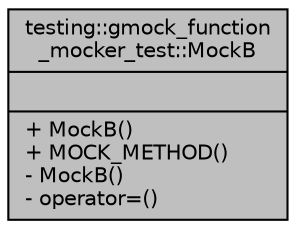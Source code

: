 digraph "testing::gmock_function_mocker_test::MockB"
{
 // LATEX_PDF_SIZE
  bgcolor="transparent";
  edge [fontname="Helvetica",fontsize="10",labelfontname="Helvetica",labelfontsize="10"];
  node [fontname="Helvetica",fontsize="10",shape=record];
  Node1 [label="{testing::gmock_function\l_mocker_test::MockB\n||+ MockB()\l+ MOCK_METHOD()\l- MockB()\l- operator=()\l}",height=0.2,width=0.4,color="black", fillcolor="grey75", style="filled", fontcolor="black",tooltip=" "];
}
